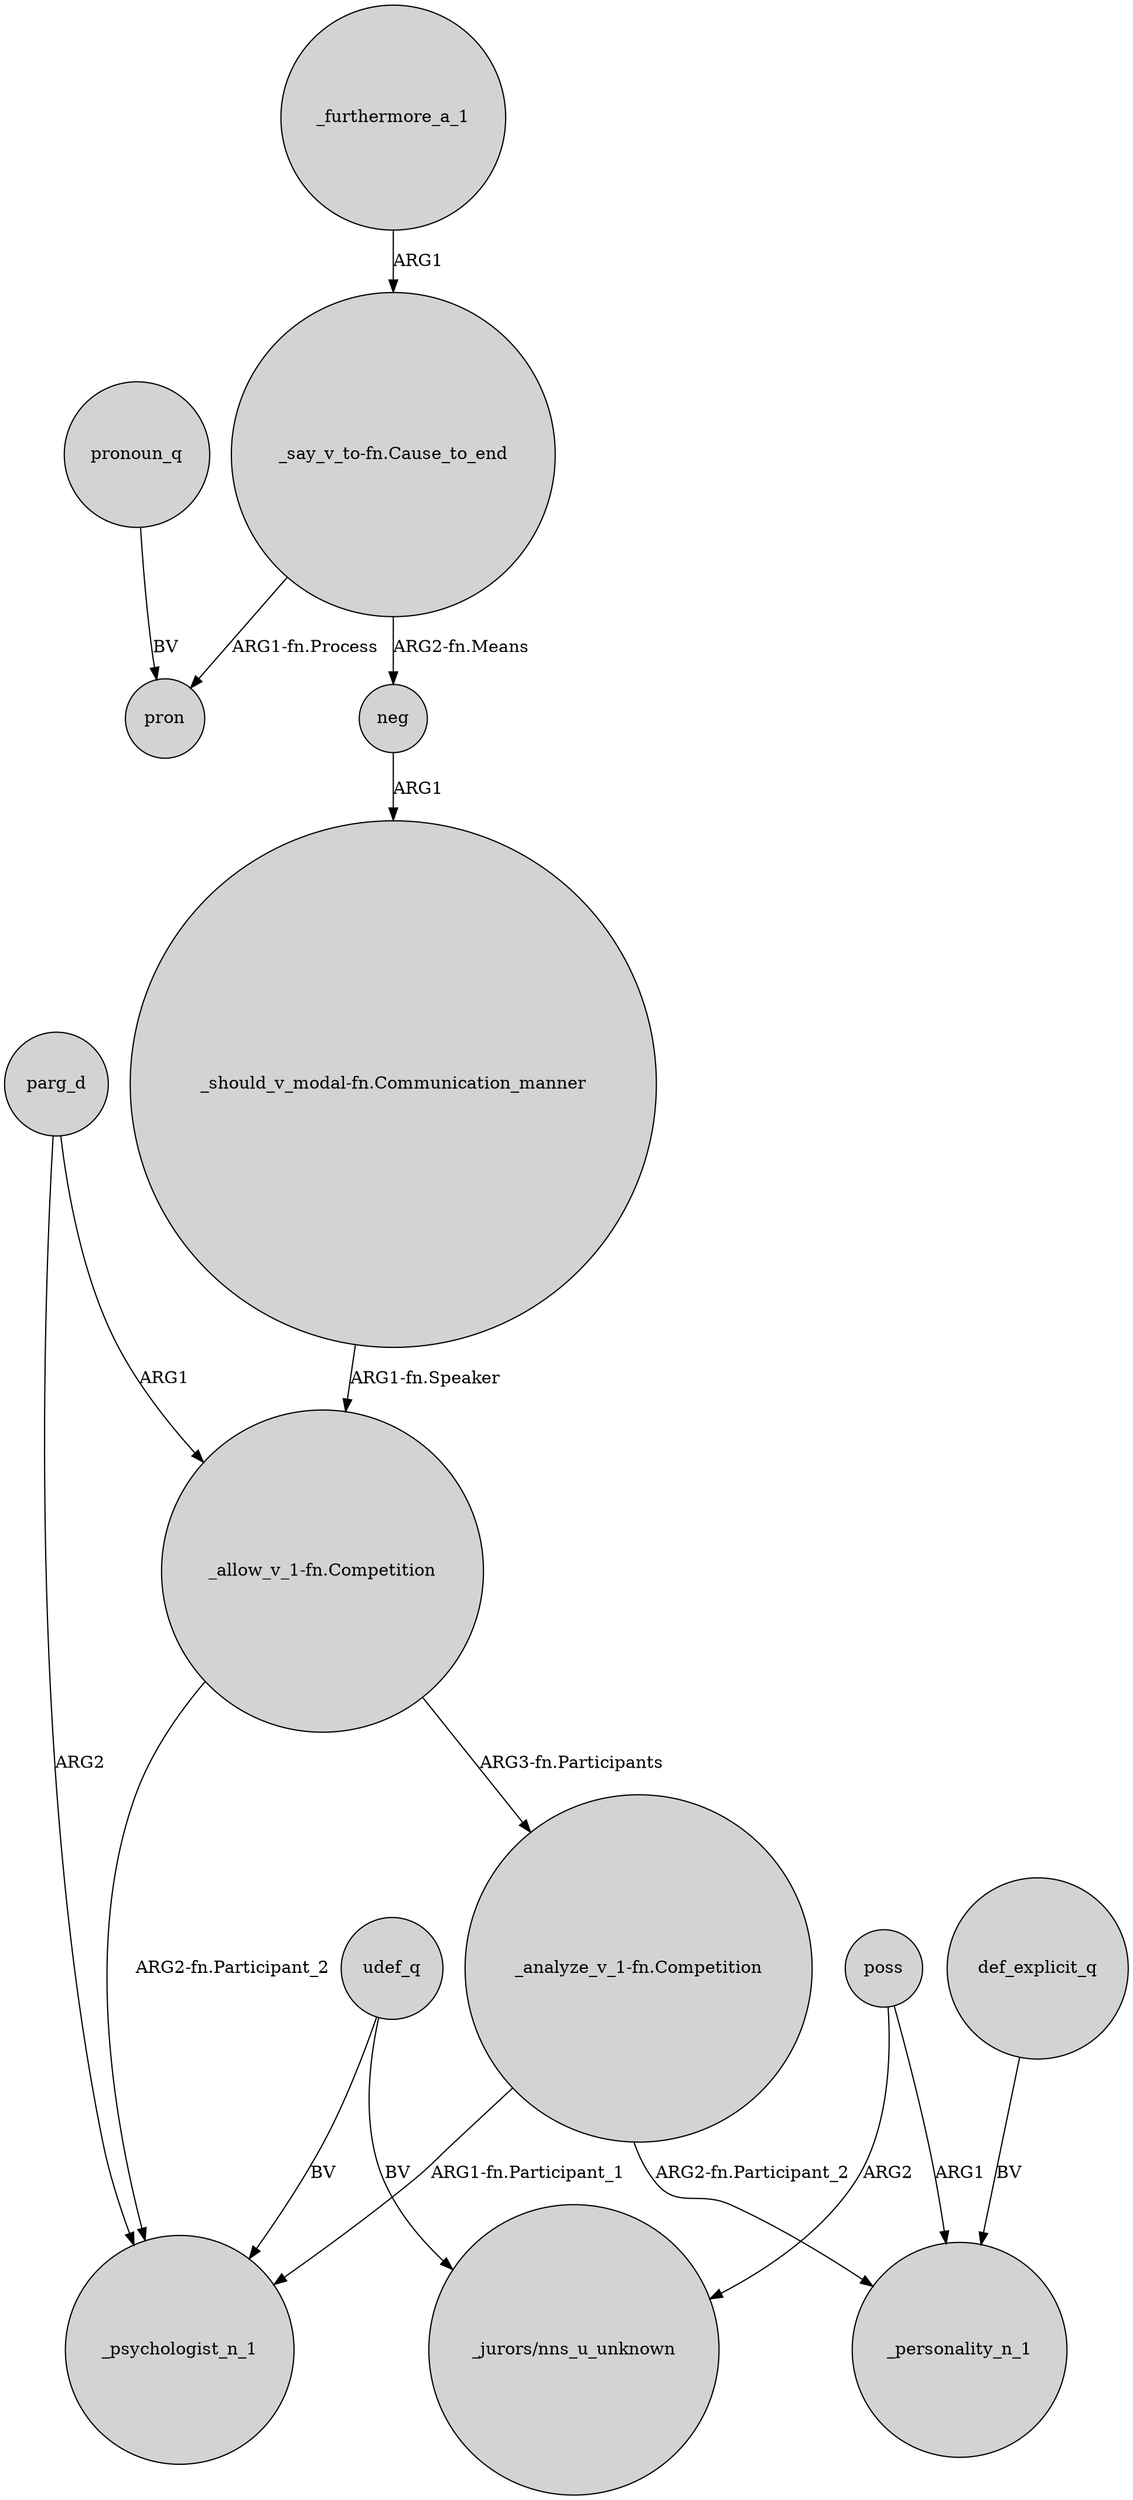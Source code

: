 digraph {
	node [shape=circle style=filled]
	neg -> "_should_v_modal-fn.Communication_manner" [label=ARG1]
	parg_d -> _psychologist_n_1 [label=ARG2]
	"_say_v_to-fn.Cause_to_end" -> neg [label="ARG2-fn.Means"]
	"_analyze_v_1-fn.Competition" -> _personality_n_1 [label="ARG2-fn.Participant_2"]
	parg_d -> "_allow_v_1-fn.Competition" [label=ARG1]
	"_say_v_to-fn.Cause_to_end" -> pron [label="ARG1-fn.Process"]
	"_should_v_modal-fn.Communication_manner" -> "_allow_v_1-fn.Competition" [label="ARG1-fn.Speaker"]
	"_allow_v_1-fn.Competition" -> "_analyze_v_1-fn.Competition" [label="ARG3-fn.Participants"]
	poss -> "_jurors/nns_u_unknown" [label=ARG2]
	udef_q -> "_jurors/nns_u_unknown" [label=BV]
	"_analyze_v_1-fn.Competition" -> _psychologist_n_1 [label="ARG1-fn.Participant_1"]
	_furthermore_a_1 -> "_say_v_to-fn.Cause_to_end" [label=ARG1]
	def_explicit_q -> _personality_n_1 [label=BV]
	pronoun_q -> pron [label=BV]
	udef_q -> _psychologist_n_1 [label=BV]
	"_allow_v_1-fn.Competition" -> _psychologist_n_1 [label="ARG2-fn.Participant_2"]
	poss -> _personality_n_1 [label=ARG1]
}
